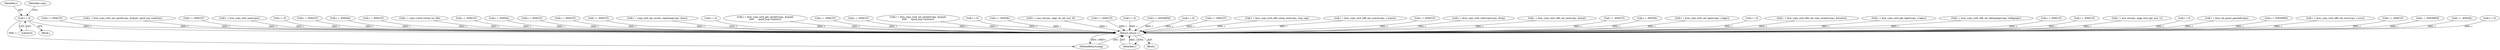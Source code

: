 digraph "1_linux_fda4e2e85589191b123d31cdc21fd33ee70f50fd_3@del" {
"1000447" [label="(Call,r = 0)"];
"1000793" [label="(Return,return r;)"];
"1000405" [label="(Call,r = -EFAULT)"];
"1000149" [label="(Call,r = -ENOMEM)"];
"1000424" [label="(Call,r = -EINVAL)"];
"1000417" [label="(Call,r = 0)"];
"1000449" [label="(Literal,0)"];
"1000169" [label="(Call,r = -EFAULT)"];
"1000277" [label="(Call,r = kvm_vcpu_ioctl_set_cpuid(vcpu, &cpuid, cpuid_arg->entries))"];
"1000551" [label="(Call,r = -EFAULT)"];
"1000253" [label="(Call,r = kvm_vcpu_ioctl_nmi(vcpu))"];
"1000793" [label="(Return,return r;)"];
"1000700" [label="(Call,r = 0)"];
"1000525" [label="(Call,r = -EFAULT)"];
"1000795" [label="(MethodReturn,long)"];
"1000129" [label="(Call,r = -EINVAL)"];
"1000435" [label="(Call,r = -EFAULT)"];
"1000768" [label="(Call,r = vcpu->arch.virtual_tsc_khz)"];
"1000294" [label="(Call,r = -EFAULT)"];
"1000738" [label="(Call,r = -EINVAL)"];
"1000480" [label="(Call,r = -EFAULT)"];
"1000347" [label="(Call,r = -EFAULT)"];
"1000447" [label="(Call,r = 0)"];
"1000384" [label="(Call,r = -EFAULT)"];
"1000396" [label="(Call,r = vcpu_ioctl_tpr_access_reporting(vcpu, &tac))"];
"1000359" [label="(Call,r = 0)"];
"1000335" [label="(Call,r = kvm_vcpu_ioctl_get_cpuid2(vcpu, &cpuid,\n\t\t\t\t\t      cpuid_arg->entries))"];
"1000459" [label="(Call,r = -EFAULT)"];
"1000570" [label="(Call,r = -EFAULT)"];
"1000306" [label="(Call,r = kvm_vcpu_ioctl_set_cpuid2(vcpu, &cpuid,\n\t\t\t\t\t      cpuid_arg->entries))"];
"1000563" [label="(Call,r = 0)"];
"1000188" [label="(Call,r = -EINVAL)"];
"1000373" [label="(Call,r = msr_io(vcpu, argp, do_set_msr, 0))"];
"1000232" [label="(Call,r = -EFAULT)"];
"1000627" [label="(Call,r = 0)"];
"1000672" [label="(Call,r = -ENOMEM)"];
"1000762" [label="(Call,r = 0)"];
"1000506" [label="(Call,r = -EFAULT)"];
"1000471" [label="(Call,r = kvm_vcpu_ioctl_x86_setup_mce(vcpu, mcg_cap))"];
"1000654" [label="(Call,r = kvm_vcpu_ioctl_x86_set_xsave(vcpu, u.xsave))"];
"1000687" [label="(Call,r = -EFAULT)"];
"1000244" [label="(Call,r = kvm_vcpu_ioctl_interrupt(vcpu, &irq))"];
"1000104" [label="(Block,)"];
"1000448" [label="(Identifier,r)"];
"1000492" [label="(Call,r = kvm_vcpu_ioctl_x86_set_mce(vcpu, &mce))"];
"1000265" [label="(Call,r = -EFAULT)"];
"1000784" [label="(Call,r = -EINVAL)"];
"1000221" [label="(Call,r = kvm_vcpu_ioctl_set_lapic(vcpu, u.lapic))"];
"1000518" [label="(Call,r = 0)"];
"1000537" [label="(Call,r = kvm_vcpu_ioctl_x86_set_vcpu_events(vcpu, &events))"];
"1000451" [label="(Identifier,vcpu)"];
"1000159" [label="(Call,r = kvm_vcpu_ioctl_get_lapic(vcpu, u.lapic))"];
"1000794" [label="(Identifier,r)"];
"1000422" [label="(Block,)"];
"1000582" [label="(Call,r = kvm_vcpu_ioctl_x86_set_debugregs(vcpu, &dbgregs))"];
"1000614" [label="(Call,r = -EFAULT)"];
"1000323" [label="(Call,r = -EFAULT)"];
"1000364" [label="(Call,r = msr_io(vcpu, argp, kvm_get_msr, 1))"];
"1000182" [label="(Call,r = 0)"];
"1000778" [label="(Call,r = kvm_set_guest_paused(vcpu))"];
"1000599" [label="(Call,r = -ENOMEM)"];
"1000727" [label="(Call,r = kvm_vcpu_ioctl_x86_set_xcrs(vcpu, u.xcrs))"];
"1000447" -> "1000422"  [label="AST: "];
"1000447" -> "1000449"  [label="CFG: "];
"1000448" -> "1000447"  [label="AST: "];
"1000449" -> "1000447"  [label="AST: "];
"1000451" -> "1000447"  [label="CFG: "];
"1000447" -> "1000795"  [label="DDG: r"];
"1000447" -> "1000793"  [label="DDG: r"];
"1000793" -> "1000104"  [label="AST: "];
"1000793" -> "1000794"  [label="CFG: "];
"1000794" -> "1000793"  [label="AST: "];
"1000795" -> "1000793"  [label="CFG: "];
"1000793" -> "1000795"  [label="DDG: <RET>"];
"1000794" -> "1000793"  [label="DDG: r"];
"1000129" -> "1000793"  [label="DDG: r"];
"1000335" -> "1000793"  [label="DDG: r"];
"1000232" -> "1000793"  [label="DDG: r"];
"1000471" -> "1000793"  [label="DDG: r"];
"1000265" -> "1000793"  [label="DDG: r"];
"1000762" -> "1000793"  [label="DDG: r"];
"1000687" -> "1000793"  [label="DDG: r"];
"1000405" -> "1000793"  [label="DDG: r"];
"1000384" -> "1000793"  [label="DDG: r"];
"1000784" -> "1000793"  [label="DDG: r"];
"1000364" -> "1000793"  [label="DDG: r"];
"1000459" -> "1000793"  [label="DDG: r"];
"1000396" -> "1000793"  [label="DDG: r"];
"1000570" -> "1000793"  [label="DDG: r"];
"1000435" -> "1000793"  [label="DDG: r"];
"1000654" -> "1000793"  [label="DDG: r"];
"1000506" -> "1000793"  [label="DDG: r"];
"1000582" -> "1000793"  [label="DDG: r"];
"1000768" -> "1000793"  [label="DDG: r"];
"1000738" -> "1000793"  [label="DDG: r"];
"1000159" -> "1000793"  [label="DDG: r"];
"1000253" -> "1000793"  [label="DDG: r"];
"1000188" -> "1000793"  [label="DDG: r"];
"1000700" -> "1000793"  [label="DDG: r"];
"1000306" -> "1000793"  [label="DDG: r"];
"1000492" -> "1000793"  [label="DDG: r"];
"1000599" -> "1000793"  [label="DDG: r"];
"1000347" -> "1000793"  [label="DDG: r"];
"1000518" -> "1000793"  [label="DDG: r"];
"1000627" -> "1000793"  [label="DDG: r"];
"1000221" -> "1000793"  [label="DDG: r"];
"1000614" -> "1000793"  [label="DDG: r"];
"1000424" -> "1000793"  [label="DDG: r"];
"1000525" -> "1000793"  [label="DDG: r"];
"1000277" -> "1000793"  [label="DDG: r"];
"1000417" -> "1000793"  [label="DDG: r"];
"1000563" -> "1000793"  [label="DDG: r"];
"1000294" -> "1000793"  [label="DDG: r"];
"1000359" -> "1000793"  [label="DDG: r"];
"1000323" -> "1000793"  [label="DDG: r"];
"1000169" -> "1000793"  [label="DDG: r"];
"1000149" -> "1000793"  [label="DDG: r"];
"1000480" -> "1000793"  [label="DDG: r"];
"1000727" -> "1000793"  [label="DDG: r"];
"1000537" -> "1000793"  [label="DDG: r"];
"1000244" -> "1000793"  [label="DDG: r"];
"1000672" -> "1000793"  [label="DDG: r"];
"1000373" -> "1000793"  [label="DDG: r"];
"1000551" -> "1000793"  [label="DDG: r"];
"1000778" -> "1000793"  [label="DDG: r"];
"1000182" -> "1000793"  [label="DDG: r"];
}

